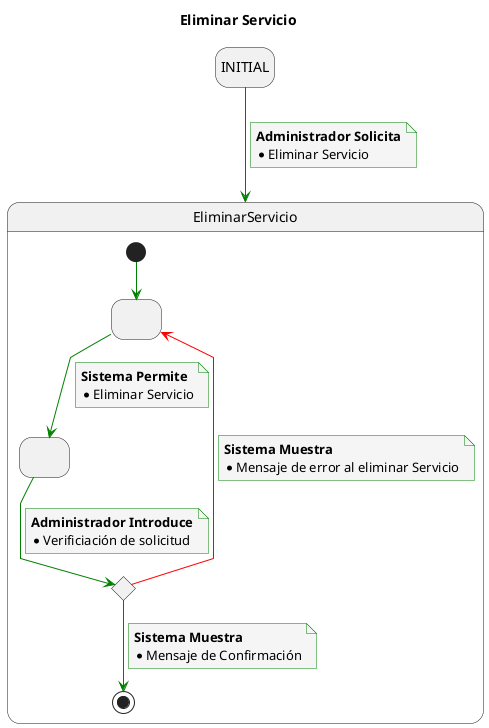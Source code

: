 @startuml

title Eliminar Servicio

skinparam {
    NoteBackgroundColor #whiteSmoke
    ArrowColor #green
    NoteBorderColor #green
    linetype polyline
}

hide empty description

state startState as "INITIAL"

startState --> EliminarServicio
note on link
    <b>Administrador Solicita</b>
    * Eliminar Servicio
end note

state EliminarServicio {
state 2 as " "
state 3 as " "
state 4 <<choice>>

[*] -down-> 2

2 -down-> 3
note on link
<b>Sistema Permite</b>
* Eliminar Servicio
end note

3 -down-> 4
note on link
<b>Administrador Introduce</b>
* Verificiación de solicitud
end note

4 -down-> [*]
note on link
<b>Sistema Muestra</b>
* Mensaje de Confirmación
end note

4 -[#red]-> 2
note on link
<b>Sistema Muestra</b>
* Mensaje de error al eliminar Servicio
end note

}

@enduml